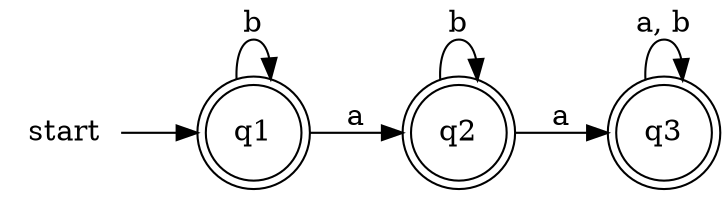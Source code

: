 digraph G {
  rankdir = LR;
  node [shape = none]; start;
  node [shape = doublecircle]; q1 q2 q3;
  start -> q1;
  q1 -> q1 [label = "b"];
  q1 -> q2 [label = "a"];
  q2 -> q2 [label = "b"];
  q2 -> q3 [label = "a"];
  q3 -> q3 [label = "a, b"];
}